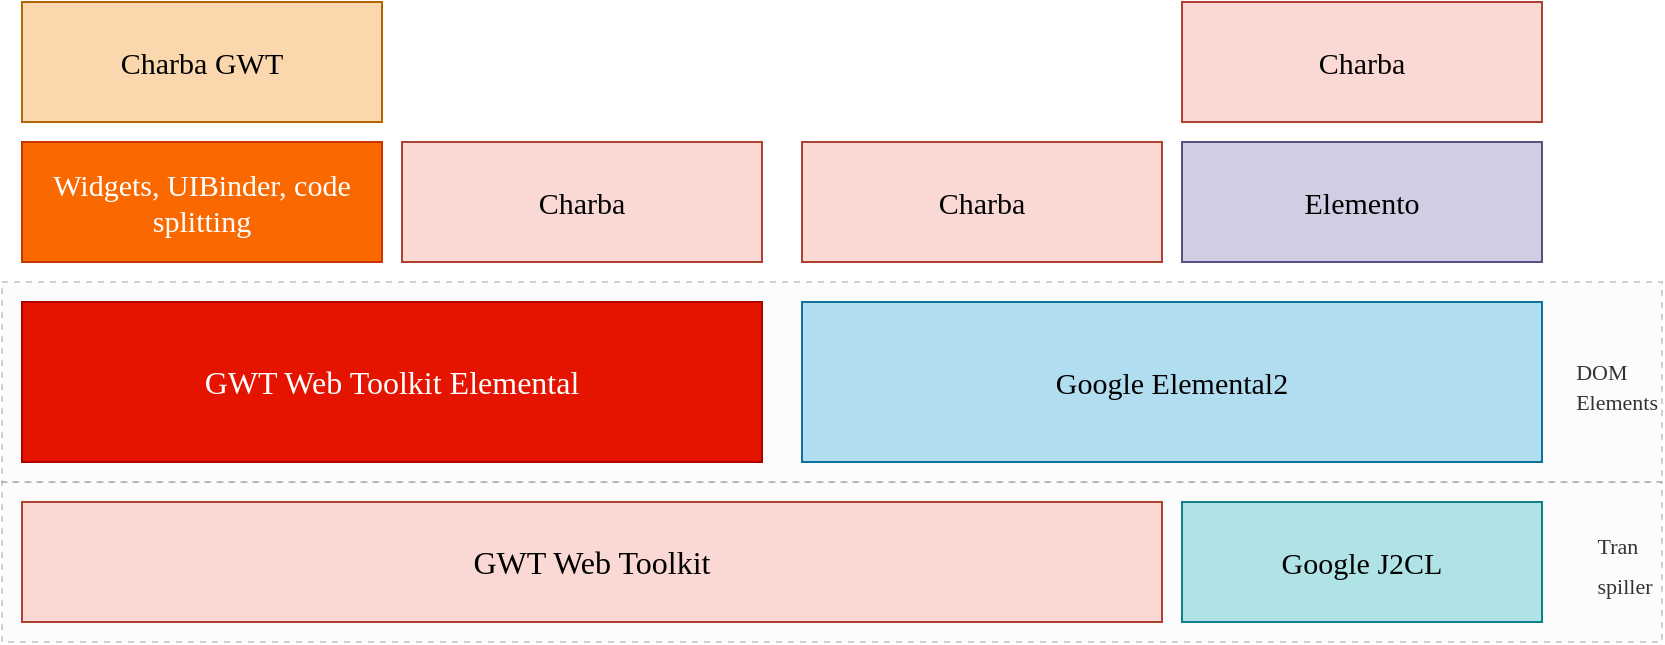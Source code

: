 <mxfile version="20.2.3" type="device"><diagram id="hpNW-inqdeQQJnfL0wnq" name="Page-1"><mxGraphModel dx="1102" dy="865" grid="1" gridSize="10" guides="1" tooltips="1" connect="1" arrows="1" fold="1" page="1" pageScale="1" pageWidth="850" pageHeight="1100" math="0" shadow="0"><root><mxCell id="0"/><mxCell id="1" parent="0"/><mxCell id="kblTwiAFG9loN2Ju0p_m-8" value="&lt;div style=&quot;text-align: justify;&quot;&gt;&lt;span style=&quot;font-size: 11px;&quot;&gt;Tran&lt;/span&gt;&lt;/div&gt;&lt;div style=&quot;text-align: justify;&quot;&gt;&lt;span style=&quot;font-size: 11px;&quot;&gt;spiller&amp;nbsp;&lt;/span&gt;&lt;/div&gt;" style="rounded=0;whiteSpace=wrap;html=1;fillColor=#f5f5f5;strokeColor=#666666;fontFamily=Lucida Console;fontSize=16;align=right;fontColor=#333333;dashed=1;opacity=30;" vertex="1" parent="1"><mxGeometry x="10" y="290" width="830" height="80" as="geometry"/></mxCell><mxCell id="kblTwiAFG9loN2Ju0p_m-7" value="&lt;div style=&quot;text-align: justify;&quot;&gt;&lt;span style=&quot;font-size: 11px; background-color: initial;&quot;&gt;DOM&lt;/span&gt;&lt;/div&gt;&lt;font style=&quot;font-size: 11px;&quot;&gt;&lt;div style=&quot;text-align: justify;&quot;&gt;&lt;span style=&quot;background-color: initial;&quot;&gt;Elements&lt;/span&gt;&lt;/div&gt;&lt;/font&gt;" style="rounded=0;whiteSpace=wrap;html=1;fillColor=#f5f5f5;strokeColor=#666666;fontFamily=Lucida Console;fontSize=16;align=right;fontColor=#333333;dashed=1;gradientColor=none;opacity=30;" vertex="1" parent="1"><mxGeometry x="10" y="190" width="830" height="100" as="geometry"/></mxCell><mxCell id="Vj8NoKiu9VEteoOWidp_-3" value="GWT Web Toolkit Elemental" style="rounded=0;whiteSpace=wrap;html=1;fillColor=#e51400;strokeColor=#B20000;fontColor=#ffffff;fontFamily=Lucida Console;fontSize=16;" parent="1" vertex="1"><mxGeometry x="20" y="200" width="370" height="80" as="geometry"/></mxCell><mxCell id="Vj8NoKiu9VEteoOWidp_-4" value="Google Elemental2" style="rounded=0;whiteSpace=wrap;html=1;fillColor=#b1ddf0;strokeColor=#10739e;fontFamily=Lucida Console;fontSize=15;" parent="1" vertex="1"><mxGeometry x="410" y="200" width="370" height="80" as="geometry"/></mxCell><mxCell id="Vj8NoKiu9VEteoOWidp_-5" value="Widgets, UIBinder, code splitting" style="rounded=0;whiteSpace=wrap;html=1;fontFamily=Lucida Console;fontSize=15;fillColor=#fa6800;strokeColor=#C73500;fontColor=#ffffff;" parent="1" vertex="1"><mxGeometry x="20" y="120" width="180" height="60" as="geometry"/></mxCell><mxCell id="Vj8NoKiu9VEteoOWidp_-6" value="Charba" style="rounded=0;whiteSpace=wrap;html=1;fontFamily=Lucida Console;fontSize=15;fillColor=#fad9d5;strokeColor=#ae4132;" parent="1" vertex="1"><mxGeometry x="210" y="120" width="180" height="60" as="geometry"/></mxCell><mxCell id="Vj8NoKiu9VEteoOWidp_-7" value="Charba GWT" style="rounded=0;whiteSpace=wrap;html=1;fontFamily=Lucida Console;fontSize=15;fillColor=#fad7ac;strokeColor=#b46504;" parent="1" vertex="1"><mxGeometry x="20" y="50" width="180" height="60" as="geometry"/></mxCell><mxCell id="Vj8NoKiu9VEteoOWidp_-8" value="Charba" style="rounded=0;whiteSpace=wrap;html=1;fontFamily=Lucida Console;fontSize=15;fillColor=#fad9d5;strokeColor=#ae4132;" parent="1" vertex="1"><mxGeometry x="410" y="120" width="180" height="60" as="geometry"/></mxCell><mxCell id="Vj8NoKiu9VEteoOWidp_-9" value="Elemento" style="rounded=0;whiteSpace=wrap;html=1;fontFamily=Lucida Console;fontSize=15;fillColor=#d0cee2;strokeColor=#56517e;" parent="1" vertex="1"><mxGeometry x="600" y="120" width="180" height="60" as="geometry"/></mxCell><mxCell id="Vj8NoKiu9VEteoOWidp_-10" value="Charba" style="rounded=0;whiteSpace=wrap;html=1;fontFamily=Lucida Console;fontSize=15;fillColor=#fad9d5;strokeColor=#ae4132;" parent="1" vertex="1"><mxGeometry x="600" y="50" width="180" height="60" as="geometry"/></mxCell><mxCell id="kblTwiAFG9loN2Ju0p_m-1" value="GWT Web Toolkit" style="rounded=0;whiteSpace=wrap;html=1;fillColor=#fad9d5;strokeColor=#ae4132;fontFamily=Lucida Console;fontSize=16;" vertex="1" parent="1"><mxGeometry x="20" y="300" width="570" height="60" as="geometry"/></mxCell><mxCell id="kblTwiAFG9loN2Ju0p_m-2" value="Google J2CL" style="rounded=0;whiteSpace=wrap;html=1;fontFamily=Lucida Console;fontSize=15;fillColor=#b0e3e6;strokeColor=#0e8088;" vertex="1" parent="1"><mxGeometry x="600" y="300" width="180" height="60" as="geometry"/></mxCell></root></mxGraphModel></diagram></mxfile>